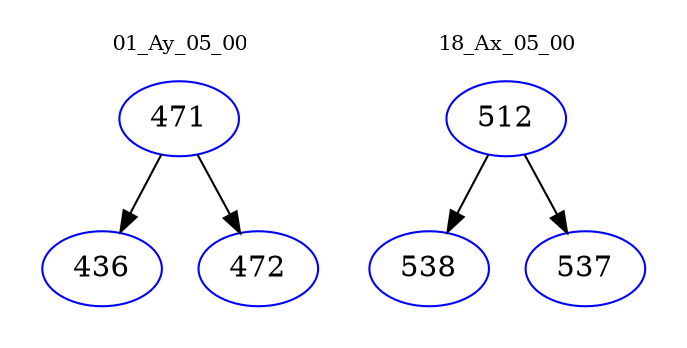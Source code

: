digraph{
subgraph cluster_0 {
color = white
label = "01_Ay_05_00";
fontsize=10;
T0_471 [label="471", color="blue"]
T0_471 -> T0_436 [color="black"]
T0_436 [label="436", color="blue"]
T0_471 -> T0_472 [color="black"]
T0_472 [label="472", color="blue"]
}
subgraph cluster_1 {
color = white
label = "18_Ax_05_00";
fontsize=10;
T1_512 [label="512", color="blue"]
T1_512 -> T1_538 [color="black"]
T1_538 [label="538", color="blue"]
T1_512 -> T1_537 [color="black"]
T1_537 [label="537", color="blue"]
}
}
